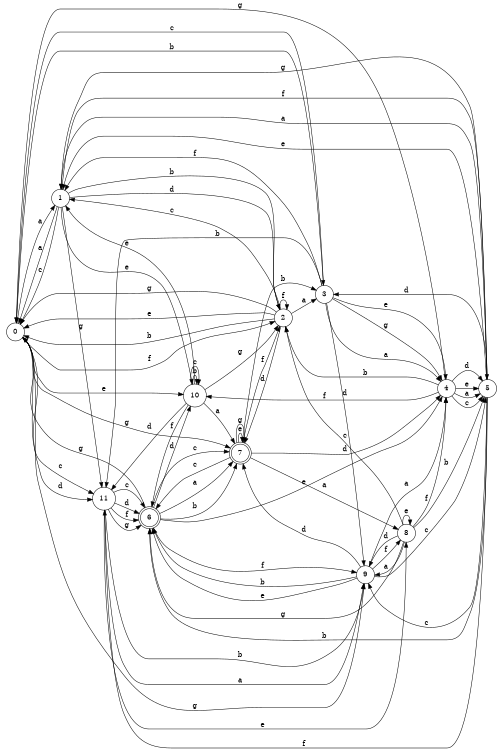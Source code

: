 digraph n10_9 {
__start0 [label="" shape="none"];

rankdir=LR;
size="8,5";

s0 [style="filled", color="black", fillcolor="white" shape="circle", label="0"];
s1 [style="filled", color="black", fillcolor="white" shape="circle", label="1"];
s2 [style="filled", color="black", fillcolor="white" shape="circle", label="2"];
s3 [style="filled", color="black", fillcolor="white" shape="circle", label="3"];
s4 [style="filled", color="black", fillcolor="white" shape="circle", label="4"];
s5 [style="filled", color="black", fillcolor="white" shape="circle", label="5"];
s6 [style="rounded,filled", color="black", fillcolor="white" shape="doublecircle", label="6"];
s7 [style="rounded,filled", color="black", fillcolor="white" shape="doublecircle", label="7"];
s8 [style="filled", color="black", fillcolor="white" shape="circle", label="8"];
s9 [style="filled", color="black", fillcolor="white" shape="circle", label="9"];
s10 [style="filled", color="black", fillcolor="white" shape="circle", label="10"];
s11 [style="filled", color="black", fillcolor="white" shape="circle", label="11"];
s0 -> s1 [label="a"];
s0 -> s3 [label="b"];
s0 -> s11 [label="c"];
s0 -> s11 [label="d"];
s0 -> s10 [label="e"];
s0 -> s2 [label="f"];
s0 -> s7 [label="g"];
s1 -> s0 [label="a"];
s1 -> s2 [label="b"];
s1 -> s0 [label="c"];
s1 -> s2 [label="d"];
s1 -> s10 [label="e"];
s1 -> s5 [label="f"];
s1 -> s11 [label="g"];
s2 -> s3 [label="a"];
s2 -> s0 [label="b"];
s2 -> s1 [label="c"];
s2 -> s7 [label="d"];
s2 -> s0 [label="e"];
s2 -> s2 [label="f"];
s2 -> s0 [label="g"];
s3 -> s4 [label="a"];
s3 -> s11 [label="b"];
s3 -> s0 [label="c"];
s3 -> s9 [label="d"];
s3 -> s4 [label="e"];
s3 -> s1 [label="f"];
s3 -> s4 [label="g"];
s4 -> s5 [label="a"];
s4 -> s2 [label="b"];
s4 -> s5 [label="c"];
s4 -> s5 [label="d"];
s4 -> s5 [label="e"];
s4 -> s10 [label="f"];
s4 -> s0 [label="g"];
s5 -> s1 [label="a"];
s5 -> s6 [label="b"];
s5 -> s9 [label="c"];
s5 -> s3 [label="d"];
s5 -> s1 [label="e"];
s5 -> s11 [label="f"];
s5 -> s1 [label="g"];
s6 -> s7 [label="a"];
s6 -> s7 [label="b"];
s6 -> s7 [label="c"];
s6 -> s10 [label="d"];
s6 -> s4 [label="e"];
s6 -> s9 [label="f"];
s6 -> s0 [label="g"];
s7 -> s8 [label="a"];
s7 -> s3 [label="b"];
s7 -> s6 [label="c"];
s7 -> s4 [label="d"];
s7 -> s7 [label="e"];
s7 -> s2 [label="f"];
s7 -> s7 [label="g"];
s8 -> s9 [label="a"];
s8 -> s5 [label="b"];
s8 -> s2 [label="c"];
s8 -> s9 [label="d"];
s8 -> s8 [label="e"];
s8 -> s4 [label="f"];
s8 -> s6 [label="g"];
s9 -> s4 [label="a"];
s9 -> s6 [label="b"];
s9 -> s5 [label="c"];
s9 -> s7 [label="d"];
s9 -> s6 [label="e"];
s9 -> s8 [label="f"];
s9 -> s0 [label="g"];
s10 -> s7 [label="a"];
s10 -> s10 [label="b"];
s10 -> s10 [label="c"];
s10 -> s11 [label="d"];
s10 -> s1 [label="e"];
s10 -> s6 [label="f"];
s10 -> s2 [label="g"];
s11 -> s9 [label="a"];
s11 -> s9 [label="b"];
s11 -> s6 [label="c"];
s11 -> s6 [label="d"];
s11 -> s8 [label="e"];
s11 -> s6 [label="f"];
s11 -> s6 [label="g"];

}